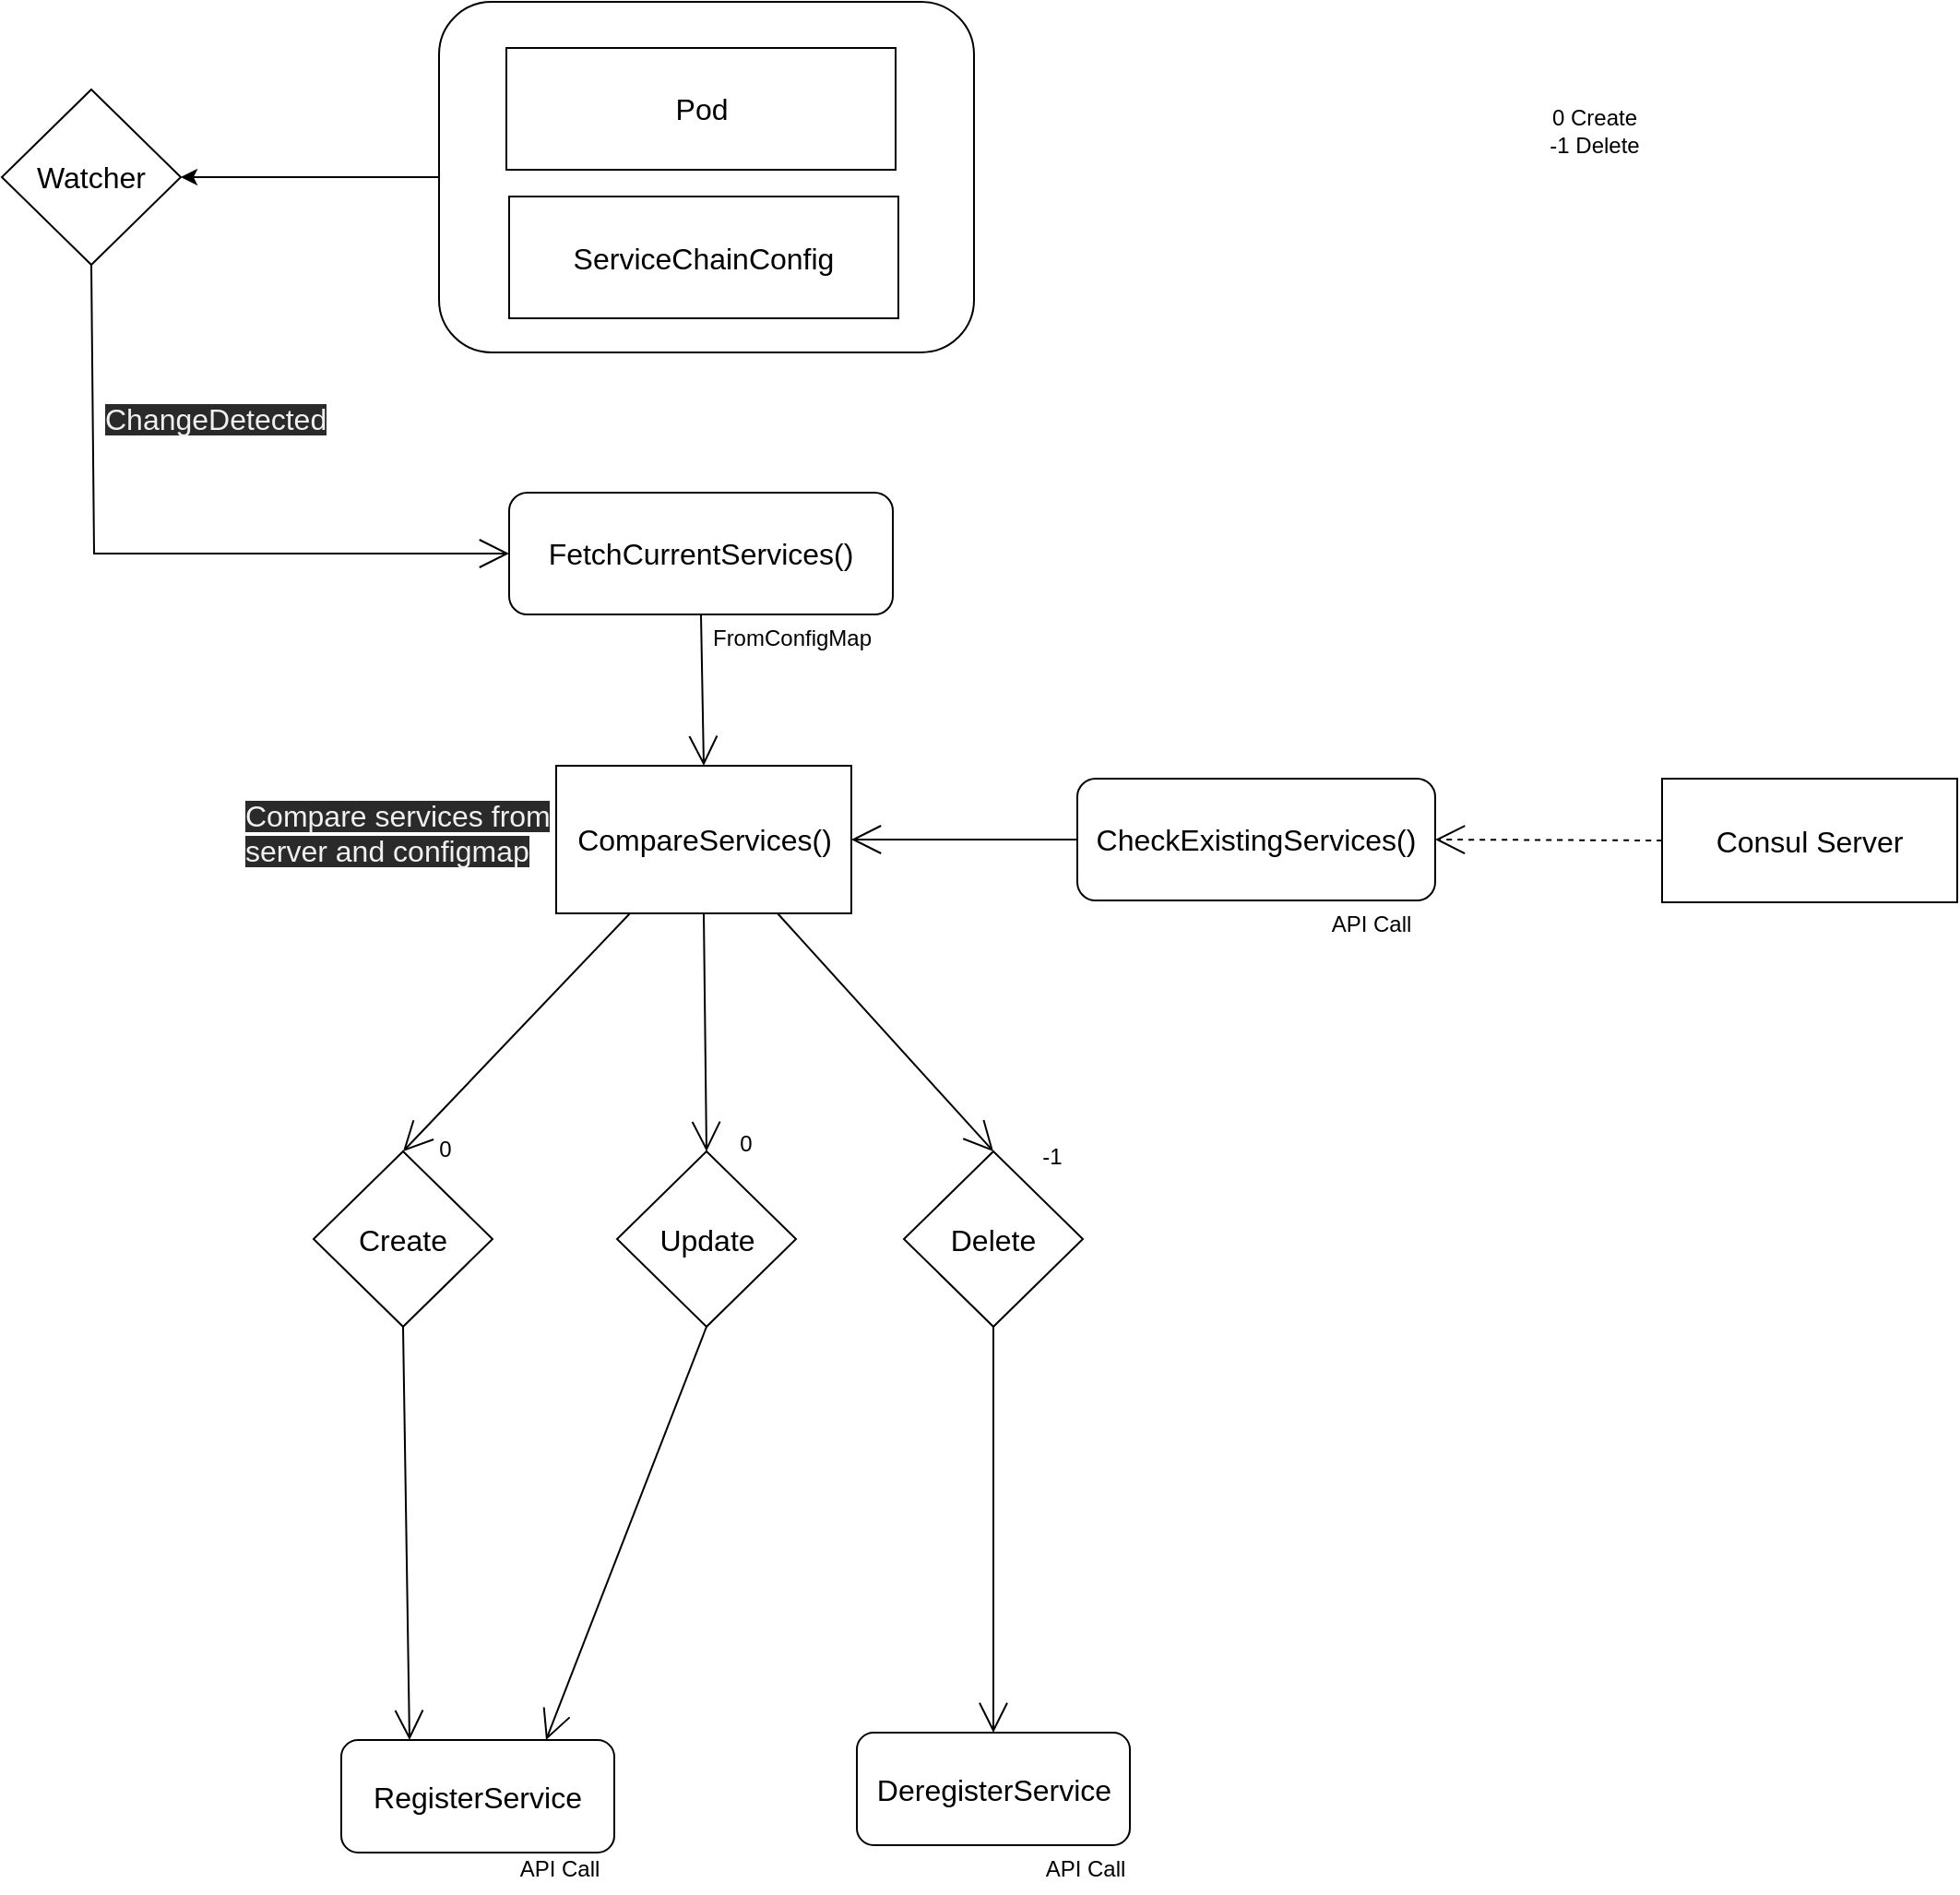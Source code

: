 <mxfile version="20.5.3" type="github">
  <diagram id="di6Ij0C30Qtt-6YRdoVT" name="Page-1">
    <mxGraphModel dx="1578" dy="1438" grid="0" gridSize="10" guides="1" tooltips="1" connect="1" arrows="1" fold="1" page="0" pageScale="1" pageWidth="850" pageHeight="1100" math="0" shadow="0">
      <root>
        <mxCell id="0" />
        <mxCell id="1" parent="0" />
        <mxCell id="VnV-ATxPVUEfKpq770co-50" style="edgeStyle=orthogonalEdgeStyle;rounded=0;orthogonalLoop=1;jettySize=auto;html=1;exitX=0;exitY=0.5;exitDx=0;exitDy=0;entryX=1;entryY=0.5;entryDx=0;entryDy=0;" edge="1" parent="1" source="VnV-ATxPVUEfKpq770co-49" target="VnV-ATxPVUEfKpq770co-18">
          <mxGeometry relative="1" as="geometry" />
        </mxCell>
        <mxCell id="VnV-ATxPVUEfKpq770co-49" value="" style="rounded=1;whiteSpace=wrap;html=1;" vertex="1" parent="1">
          <mxGeometry x="521" y="-214" width="290" height="190" as="geometry" />
        </mxCell>
        <mxCell id="VnV-ATxPVUEfKpq770co-25" style="edgeStyle=none;curved=1;rounded=0;orthogonalLoop=1;jettySize=auto;html=1;exitX=0;exitY=0.5;exitDx=0;exitDy=0;entryX=1;entryY=0.5;entryDx=0;entryDy=0;fontSize=12;endArrow=open;startSize=14;endSize=14;sourcePerimeterSpacing=8;targetPerimeterSpacing=8;dashed=1;" edge="1" parent="1" source="VnV-ATxPVUEfKpq770co-4" target="VnV-ATxPVUEfKpq770co-8">
          <mxGeometry relative="1" as="geometry" />
        </mxCell>
        <mxCell id="VnV-ATxPVUEfKpq770co-4" value="Consul Server" style="rounded=0;whiteSpace=wrap;html=1;fontSize=16;" vertex="1" parent="1">
          <mxGeometry x="1184" y="207" width="160" height="67" as="geometry" />
        </mxCell>
        <mxCell id="VnV-ATxPVUEfKpq770co-5" value="ServiceChainConfig" style="whiteSpace=wrap;html=1;fontSize=16;" vertex="1" parent="1">
          <mxGeometry x="559" y="-108.5" width="211" height="66" as="geometry" />
        </mxCell>
        <mxCell id="VnV-ATxPVUEfKpq770co-39" style="edgeStyle=none;curved=1;rounded=0;orthogonalLoop=1;jettySize=auto;html=1;exitX=0;exitY=0.5;exitDx=0;exitDy=0;entryX=1;entryY=0.5;entryDx=0;entryDy=0;fontSize=12;endArrow=open;startSize=14;endSize=14;sourcePerimeterSpacing=8;targetPerimeterSpacing=8;" edge="1" parent="1" source="VnV-ATxPVUEfKpq770co-8" target="VnV-ATxPVUEfKpq770co-38">
          <mxGeometry relative="1" as="geometry" />
        </mxCell>
        <mxCell id="VnV-ATxPVUEfKpq770co-8" value="CheckExistingServices()" style="rounded=1;whiteSpace=wrap;html=1;fontSize=16;" vertex="1" parent="1">
          <mxGeometry x="867" y="207" width="194" height="66" as="geometry" />
        </mxCell>
        <mxCell id="VnV-ATxPVUEfKpq770co-16" style="edgeStyle=none;curved=1;rounded=0;orthogonalLoop=1;jettySize=auto;html=1;exitX=0.5;exitY=1;exitDx=0;exitDy=0;fontSize=12;endArrow=open;startSize=14;endSize=14;sourcePerimeterSpacing=8;targetPerimeterSpacing=8;entryX=0.5;entryY=0;entryDx=0;entryDy=0;" edge="1" parent="1" source="VnV-ATxPVUEfKpq770co-9" target="VnV-ATxPVUEfKpq770co-38">
          <mxGeometry relative="1" as="geometry">
            <mxPoint x="728" y="171" as="targetPoint" />
          </mxGeometry>
        </mxCell>
        <mxCell id="VnV-ATxPVUEfKpq770co-9" value="FetchCurrentServices()" style="rounded=1;whiteSpace=wrap;html=1;fontSize=16;" vertex="1" parent="1">
          <mxGeometry x="559" y="52" width="208" height="66" as="geometry" />
        </mxCell>
        <mxCell id="VnV-ATxPVUEfKpq770co-10" value="RegisterService" style="rounded=1;whiteSpace=wrap;html=1;fontSize=16;" vertex="1" parent="1">
          <mxGeometry x="468" y="728" width="148" height="61" as="geometry" />
        </mxCell>
        <mxCell id="VnV-ATxPVUEfKpq770co-11" value="DeregisterService" style="rounded=1;whiteSpace=wrap;html=1;fontSize=16;" vertex="1" parent="1">
          <mxGeometry x="747.5" y="724" width="148" height="61" as="geometry" />
        </mxCell>
        <mxCell id="VnV-ATxPVUEfKpq770co-35" style="edgeStyle=none;curved=1;rounded=0;orthogonalLoop=1;jettySize=auto;html=1;exitX=0.5;exitY=1;exitDx=0;exitDy=0;entryX=0.25;entryY=0;entryDx=0;entryDy=0;fontSize=12;endArrow=open;startSize=14;endSize=14;sourcePerimeterSpacing=8;targetPerimeterSpacing=8;" edge="1" parent="1" source="VnV-ATxPVUEfKpq770co-13" target="VnV-ATxPVUEfKpq770co-10">
          <mxGeometry relative="1" as="geometry" />
        </mxCell>
        <mxCell id="VnV-ATxPVUEfKpq770co-13" value="Create" style="rhombus;whiteSpace=wrap;html=1;fontSize=16;" vertex="1" parent="1">
          <mxGeometry x="453" y="409" width="97" height="95" as="geometry" />
        </mxCell>
        <mxCell id="VnV-ATxPVUEfKpq770co-37" style="edgeStyle=none;curved=1;rounded=0;orthogonalLoop=1;jettySize=auto;html=1;exitX=0.5;exitY=1;exitDx=0;exitDy=0;entryX=0.5;entryY=0;entryDx=0;entryDy=0;fontSize=12;endArrow=open;startSize=14;endSize=14;sourcePerimeterSpacing=8;targetPerimeterSpacing=8;" edge="1" parent="1" source="VnV-ATxPVUEfKpq770co-14" target="VnV-ATxPVUEfKpq770co-11">
          <mxGeometry relative="1" as="geometry" />
        </mxCell>
        <mxCell id="VnV-ATxPVUEfKpq770co-14" value="Delete" style="rhombus;whiteSpace=wrap;html=1;fontSize=16;" vertex="1" parent="1">
          <mxGeometry x="773" y="409" width="97" height="95" as="geometry" />
        </mxCell>
        <mxCell id="VnV-ATxPVUEfKpq770co-47" style="edgeStyle=none;rounded=0;orthogonalLoop=1;jettySize=auto;html=1;exitX=0.5;exitY=1;exitDx=0;exitDy=0;entryX=0;entryY=0.5;entryDx=0;entryDy=0;fontSize=12;endArrow=open;startSize=14;endSize=14;sourcePerimeterSpacing=8;targetPerimeterSpacing=8;" edge="1" parent="1" source="VnV-ATxPVUEfKpq770co-18" target="VnV-ATxPVUEfKpq770co-9">
          <mxGeometry relative="1" as="geometry">
            <Array as="points">
              <mxPoint x="334" y="85" />
            </Array>
          </mxGeometry>
        </mxCell>
        <mxCell id="VnV-ATxPVUEfKpq770co-18" value="Watcher" style="rhombus;whiteSpace=wrap;html=1;fontSize=16;" vertex="1" parent="1">
          <mxGeometry x="284" y="-166.5" width="97" height="95" as="geometry" />
        </mxCell>
        <mxCell id="VnV-ATxPVUEfKpq770co-34" style="edgeStyle=none;curved=1;rounded=0;orthogonalLoop=1;jettySize=auto;html=1;exitX=0.5;exitY=1;exitDx=0;exitDy=0;entryX=0.75;entryY=0;entryDx=0;entryDy=0;fontSize=12;endArrow=open;startSize=14;endSize=14;sourcePerimeterSpacing=8;targetPerimeterSpacing=8;" edge="1" parent="1" source="VnV-ATxPVUEfKpq770co-23" target="VnV-ATxPVUEfKpq770co-10">
          <mxGeometry relative="1" as="geometry" />
        </mxCell>
        <mxCell id="VnV-ATxPVUEfKpq770co-23" value="Update" style="rhombus;whiteSpace=wrap;html=1;fontSize=16;" vertex="1" parent="1">
          <mxGeometry x="617.5" y="409" width="97" height="95" as="geometry" />
        </mxCell>
        <mxCell id="VnV-ATxPVUEfKpq770co-42" style="edgeStyle=none;curved=1;rounded=0;orthogonalLoop=1;jettySize=auto;html=1;exitX=0.25;exitY=1;exitDx=0;exitDy=0;entryX=0.5;entryY=0;entryDx=0;entryDy=0;fontSize=12;endArrow=open;startSize=14;endSize=14;sourcePerimeterSpacing=8;targetPerimeterSpacing=8;" edge="1" parent="1" source="VnV-ATxPVUEfKpq770co-38" target="VnV-ATxPVUEfKpq770co-13">
          <mxGeometry relative="1" as="geometry" />
        </mxCell>
        <mxCell id="VnV-ATxPVUEfKpq770co-43" style="edgeStyle=none;curved=1;rounded=0;orthogonalLoop=1;jettySize=auto;html=1;exitX=0.5;exitY=1;exitDx=0;exitDy=0;entryX=0.5;entryY=0;entryDx=0;entryDy=0;fontSize=12;endArrow=open;startSize=14;endSize=14;sourcePerimeterSpacing=8;targetPerimeterSpacing=8;" edge="1" parent="1" source="VnV-ATxPVUEfKpq770co-38" target="VnV-ATxPVUEfKpq770co-23">
          <mxGeometry relative="1" as="geometry" />
        </mxCell>
        <mxCell id="VnV-ATxPVUEfKpq770co-44" style="edgeStyle=none;curved=1;rounded=0;orthogonalLoop=1;jettySize=auto;html=1;exitX=0.75;exitY=1;exitDx=0;exitDy=0;entryX=0.5;entryY=0;entryDx=0;entryDy=0;fontSize=12;endArrow=open;startSize=14;endSize=14;sourcePerimeterSpacing=8;targetPerimeterSpacing=8;" edge="1" parent="1" source="VnV-ATxPVUEfKpq770co-38" target="VnV-ATxPVUEfKpq770co-14">
          <mxGeometry relative="1" as="geometry" />
        </mxCell>
        <mxCell id="VnV-ATxPVUEfKpq770co-38" value="CompareServices()" style="rounded=0;whiteSpace=wrap;html=1;fontSize=16;" vertex="1" parent="1">
          <mxGeometry x="584.5" y="200" width="160" height="80" as="geometry" />
        </mxCell>
        <mxCell id="VnV-ATxPVUEfKpq770co-46" value="&lt;span style=&quot;color: rgb(240, 240, 240); font-family: Helvetica; font-size: 16px; font-style: normal; font-variant-ligatures: normal; font-variant-caps: normal; font-weight: 400; letter-spacing: normal; orphans: 2; text-align: center; text-indent: 0px; text-transform: none; widows: 2; word-spacing: 0px; -webkit-text-stroke-width: 0px; background-color: rgb(42, 42, 42); text-decoration-thickness: initial; text-decoration-style: initial; text-decoration-color: initial; float: none; display: inline !important;&quot;&gt;ChangeDetected&lt;/span&gt;" style="text;whiteSpace=wrap;html=1;fontSize=16;" vertex="1" parent="1">
          <mxGeometry x="338" y="-4" width="148" height="41" as="geometry" />
        </mxCell>
        <mxCell id="VnV-ATxPVUEfKpq770co-48" value="Pod" style="whiteSpace=wrap;html=1;fontSize=16;" vertex="1" parent="1">
          <mxGeometry x="557.5" y="-189" width="211" height="66" as="geometry" />
        </mxCell>
        <mxCell id="VnV-ATxPVUEfKpq770co-51" value="FromConfigMap" style="text;html=1;align=center;verticalAlign=middle;resizable=0;points=[];autosize=1;strokeColor=none;fillColor=none;" vertex="1" parent="1">
          <mxGeometry x="660" y="118" width="104" height="26" as="geometry" />
        </mxCell>
        <mxCell id="VnV-ATxPVUEfKpq770co-52" value="API Call" style="text;html=1;align=center;verticalAlign=middle;resizable=0;points=[];autosize=1;strokeColor=none;fillColor=none;" vertex="1" parent="1">
          <mxGeometry x="995" y="273" width="61" height="26" as="geometry" />
        </mxCell>
        <mxCell id="VnV-ATxPVUEfKpq770co-57" value="&lt;span style=&quot;color: rgb(240, 240, 240); font-family: Helvetica; font-size: 16px; font-style: normal; font-variant-ligatures: normal; font-variant-caps: normal; font-weight: 400; letter-spacing: normal; orphans: 2; text-align: center; text-indent: 0px; text-transform: none; widows: 2; word-spacing: 0px; -webkit-text-stroke-width: 0px; background-color: rgb(42, 42, 42); text-decoration-thickness: initial; text-decoration-style: initial; text-decoration-color: initial; float: none; display: inline !important;&quot;&gt;Compare services from server and configmap&lt;/span&gt;" style="text;whiteSpace=wrap;html=1;" vertex="1" parent="1">
          <mxGeometry x="414" y="211" width="196" height="69" as="geometry" />
        </mxCell>
        <mxCell id="VnV-ATxPVUEfKpq770co-59" value="0 Create&lt;br&gt;-1 Delete" style="text;html=1;align=center;verticalAlign=middle;resizable=0;points=[];autosize=1;strokeColor=none;fillColor=none;" vertex="1" parent="1">
          <mxGeometry x="1113" y="-165" width="67" height="41" as="geometry" />
        </mxCell>
        <mxCell id="VnV-ATxPVUEfKpq770co-60" value="0" style="text;html=1;align=center;verticalAlign=middle;resizable=0;points=[];autosize=1;strokeColor=none;fillColor=none;" vertex="1" parent="1">
          <mxGeometry x="511" y="395" width="25" height="26" as="geometry" />
        </mxCell>
        <mxCell id="VnV-ATxPVUEfKpq770co-61" value="0" style="text;html=1;align=center;verticalAlign=middle;resizable=0;points=[];autosize=1;strokeColor=none;fillColor=none;" vertex="1" parent="1">
          <mxGeometry x="674" y="392" width="25" height="26" as="geometry" />
        </mxCell>
        <mxCell id="VnV-ATxPVUEfKpq770co-62" value="-1" style="text;html=1;align=center;verticalAlign=middle;resizable=0;points=[];autosize=1;strokeColor=none;fillColor=none;" vertex="1" parent="1">
          <mxGeometry x="838" y="399" width="29" height="26" as="geometry" />
        </mxCell>
        <mxCell id="VnV-ATxPVUEfKpq770co-63" value="API Call" style="text;html=1;align=center;verticalAlign=middle;resizable=0;points=[];autosize=1;strokeColor=none;fillColor=none;" vertex="1" parent="1">
          <mxGeometry x="555" y="785" width="61" height="26" as="geometry" />
        </mxCell>
        <mxCell id="VnV-ATxPVUEfKpq770co-64" value="API Call" style="text;html=1;align=center;verticalAlign=middle;resizable=0;points=[];autosize=1;strokeColor=none;fillColor=none;" vertex="1" parent="1">
          <mxGeometry x="840.5" y="785" width="61" height="26" as="geometry" />
        </mxCell>
      </root>
    </mxGraphModel>
  </diagram>
</mxfile>
